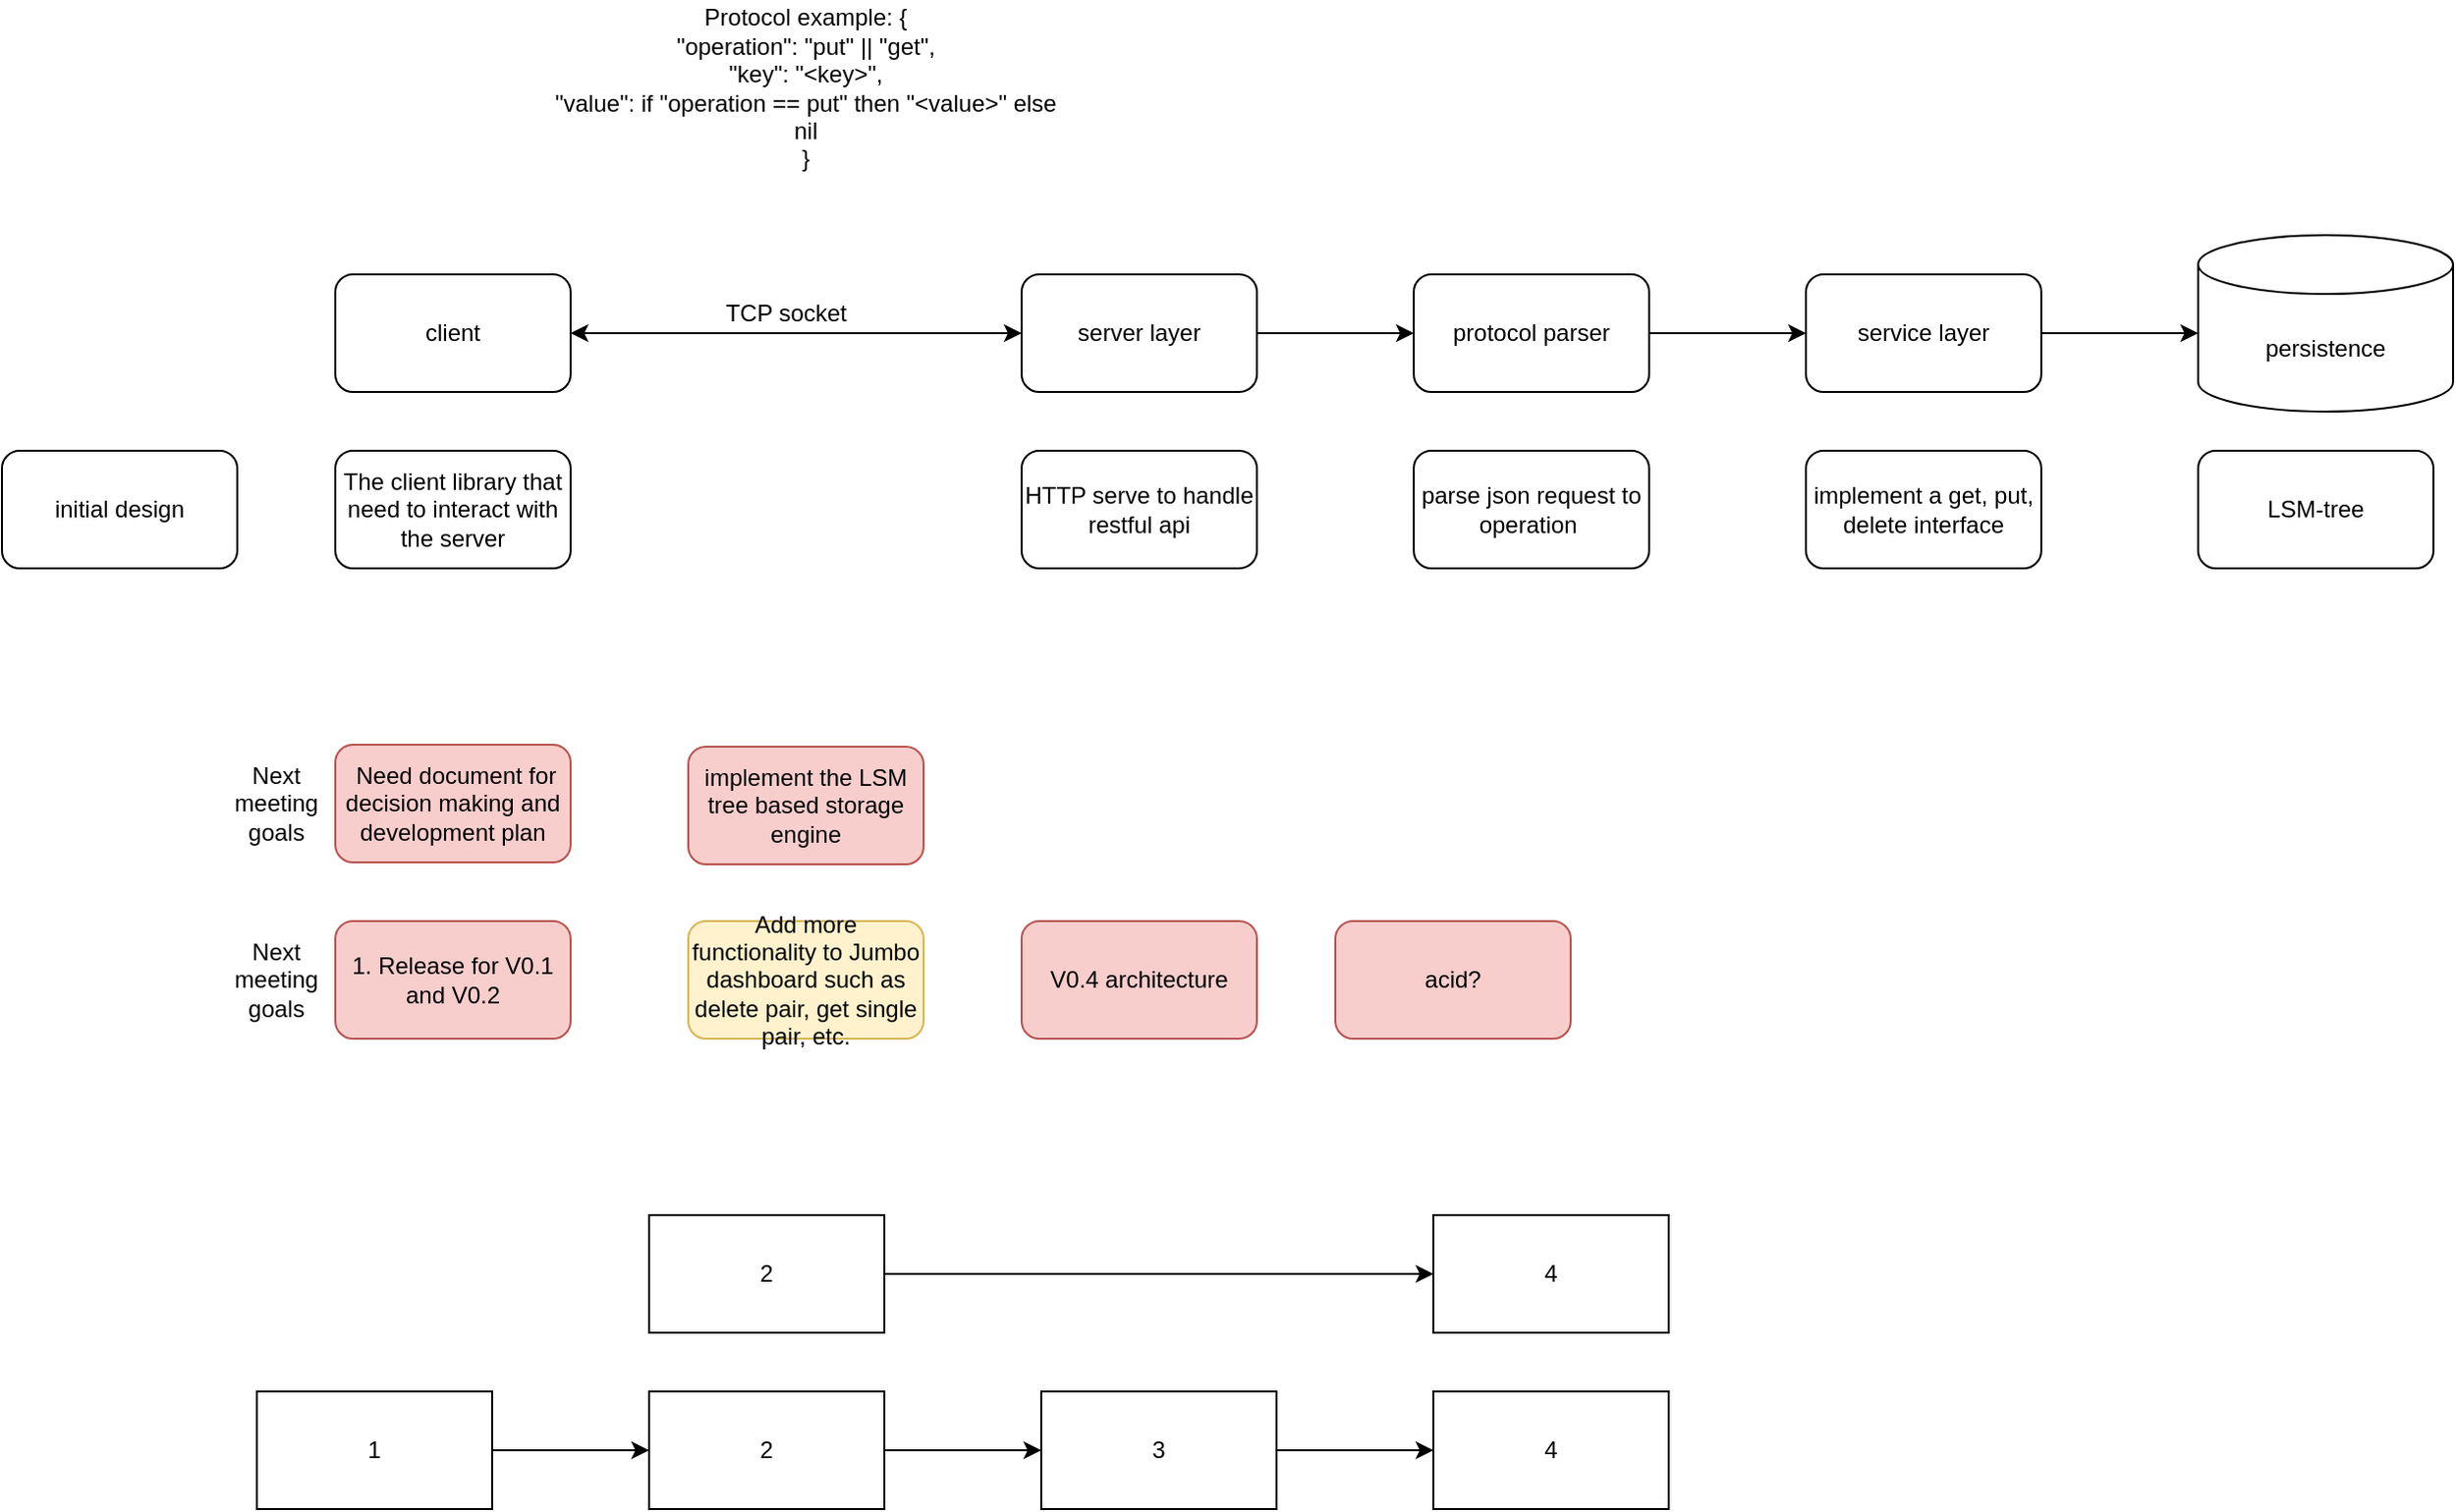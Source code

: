 <mxfile version="15.7.3" type="device"><diagram id="QRhWEvUu8ee4yYR47ZFh" name="Page-1"><mxGraphModel dx="2036" dy="684" grid="1" gridSize="10" guides="1" tooltips="1" connect="1" arrows="1" fold="1" page="1" pageScale="1" pageWidth="850" pageHeight="1100" math="0" shadow="0"><root><mxCell id="0"/><mxCell id="1" parent="0"/><mxCell id="Ltr51rKJP0J_L518qZBO-1" value="client" style="rounded=1;whiteSpace=wrap;html=1;" parent="1" vertex="1"><mxGeometry x="50" y="270" width="120" height="60" as="geometry"/></mxCell><mxCell id="Ltr51rKJP0J_L518qZBO-2" value="" style="endArrow=classic;startArrow=classic;html=1;exitX=1;exitY=0.5;exitDx=0;exitDy=0;entryX=0;entryY=0.5;entryDx=0;entryDy=0;" parent="1" source="Ltr51rKJP0J_L518qZBO-1" target="Ltr51rKJP0J_L518qZBO-3" edge="1"><mxGeometry width="50" height="50" relative="1" as="geometry"><mxPoint x="270" y="310" as="sourcePoint"/><mxPoint x="320" y="300" as="targetPoint"/></mxGeometry></mxCell><mxCell id="Ltr51rKJP0J_L518qZBO-8" value="" style="edgeStyle=orthogonalEdgeStyle;rounded=0;orthogonalLoop=1;jettySize=auto;html=1;" parent="1" source="Ltr51rKJP0J_L518qZBO-3" target="Ltr51rKJP0J_L518qZBO-7" edge="1"><mxGeometry relative="1" as="geometry"/></mxCell><mxCell id="Ltr51rKJP0J_L518qZBO-3" value="server layer" style="rounded=1;whiteSpace=wrap;html=1;" parent="1" vertex="1"><mxGeometry x="400" y="270" width="120" height="60" as="geometry"/></mxCell><mxCell id="Ltr51rKJP0J_L518qZBO-4" value="TCP socket" style="text;html=1;strokeColor=none;fillColor=none;align=center;verticalAlign=middle;whiteSpace=wrap;rounded=0;" parent="1" vertex="1"><mxGeometry x="240" y="280" width="80" height="20" as="geometry"/></mxCell><mxCell id="Ltr51rKJP0J_L518qZBO-5" value="Protocol example: {&lt;br&gt;&quot;operation&quot;: &quot;put&quot; || &quot;get&quot;,&lt;br&gt;&quot;key&quot;: &quot;&amp;lt;key&amp;gt;&quot;,&lt;br&gt;&quot;value&quot;: if &quot;operation == put&quot; then &quot;&amp;lt;value&amp;gt;&quot; else nil&lt;br&gt;}" style="text;html=1;strokeColor=none;fillColor=none;align=center;verticalAlign=middle;whiteSpace=wrap;rounded=0;" parent="1" vertex="1"><mxGeometry x="160" y="130" width="260" height="90" as="geometry"/></mxCell><mxCell id="Ltr51rKJP0J_L518qZBO-11" value="" style="edgeStyle=orthogonalEdgeStyle;rounded=0;orthogonalLoop=1;jettySize=auto;html=1;" parent="1" source="Ltr51rKJP0J_L518qZBO-7" target="Ltr51rKJP0J_L518qZBO-10" edge="1"><mxGeometry relative="1" as="geometry"/></mxCell><mxCell id="Ltr51rKJP0J_L518qZBO-7" value="protocol parser" style="rounded=1;whiteSpace=wrap;html=1;" parent="1" vertex="1"><mxGeometry x="600" y="270" width="120" height="60" as="geometry"/></mxCell><mxCell id="Ltr51rKJP0J_L518qZBO-13" value="" style="edgeStyle=orthogonalEdgeStyle;rounded=0;orthogonalLoop=1;jettySize=auto;html=1;" parent="1" source="Ltr51rKJP0J_L518qZBO-10" edge="1"><mxGeometry relative="1" as="geometry"><mxPoint x="1000" y="300" as="targetPoint"/></mxGeometry></mxCell><mxCell id="Ltr51rKJP0J_L518qZBO-10" value="service layer" style="rounded=1;whiteSpace=wrap;html=1;" parent="1" vertex="1"><mxGeometry x="800" y="270" width="120" height="60" as="geometry"/></mxCell><mxCell id="Ltr51rKJP0J_L518qZBO-14" value="The client library that need to interact with the server" style="rounded=1;whiteSpace=wrap;html=1;" parent="1" vertex="1"><mxGeometry x="50" y="360" width="120" height="60" as="geometry"/></mxCell><mxCell id="Ltr51rKJP0J_L518qZBO-15" value="HTTP serve to handle restful api" style="rounded=1;whiteSpace=wrap;html=1;" parent="1" vertex="1"><mxGeometry x="400" y="360" width="120" height="60" as="geometry"/></mxCell><mxCell id="Ltr51rKJP0J_L518qZBO-16" value="parse json request to operation&amp;nbsp;" style="rounded=1;whiteSpace=wrap;html=1;" parent="1" vertex="1"><mxGeometry x="600" y="360" width="120" height="60" as="geometry"/></mxCell><mxCell id="Ltr51rKJP0J_L518qZBO-17" value="implement a get, put, delete interface" style="rounded=1;whiteSpace=wrap;html=1;" parent="1" vertex="1"><mxGeometry x="800" y="360" width="120" height="60" as="geometry"/></mxCell><mxCell id="Ltr51rKJP0J_L518qZBO-18" value="LSM-tree" style="rounded=1;whiteSpace=wrap;html=1;" parent="1" vertex="1"><mxGeometry x="1000" y="360" width="120" height="60" as="geometry"/></mxCell><mxCell id="rKKlTRAquRepO-qq08aC-1" value="&amp;nbsp;Need document for decision making and development plan" style="rounded=1;whiteSpace=wrap;html=1;fillColor=#f8cecc;strokeColor=#b85450;" parent="1" vertex="1"><mxGeometry x="50" y="510" width="120" height="60" as="geometry"/></mxCell><mxCell id="rKKlTRAquRepO-qq08aC-2" value="V0.4 architecture" style="rounded=1;whiteSpace=wrap;html=1;fillColor=#f8cecc;strokeColor=#b85450;" parent="1" vertex="1"><mxGeometry x="400" y="600" width="120" height="60" as="geometry"/></mxCell><mxCell id="rKKlTRAquRepO-qq08aC-3" value="implement the LSM tree based storage engine" style="rounded=1;whiteSpace=wrap;html=1;fillColor=#f8cecc;strokeColor=#b85450;" parent="1" vertex="1"><mxGeometry x="230" y="511" width="120" height="60" as="geometry"/></mxCell><mxCell id="rKKlTRAquRepO-qq08aC-4" value="Add more functionality to Jumbo dashboard such as delete pair, get single pair, etc." style="rounded=1;whiteSpace=wrap;html=1;fillColor=#fff2cc;strokeColor=#d6b656;" parent="1" vertex="1"><mxGeometry x="230" y="600" width="120" height="60" as="geometry"/></mxCell><mxCell id="rKKlTRAquRepO-qq08aC-5" value="Next meeting goals" style="text;html=1;strokeColor=none;fillColor=none;align=center;verticalAlign=middle;whiteSpace=wrap;rounded=0;" parent="1" vertex="1"><mxGeometry y="530" width="40" height="20" as="geometry"/></mxCell><mxCell id="tC20WEipX_K0i1m9xApz-1" value="initial design" style="rounded=1;whiteSpace=wrap;html=1;" parent="1" vertex="1"><mxGeometry x="-120" y="360" width="120" height="60" as="geometry"/></mxCell><mxCell id="tC20WEipX_K0i1m9xApz-5" value="persistence" style="shape=cylinder3;whiteSpace=wrap;html=1;boundedLbl=1;backgroundOutline=1;size=15;" parent="1" vertex="1"><mxGeometry x="1000" y="250" width="130" height="90" as="geometry"/></mxCell><mxCell id="ouPr9xDxLoDdKEGzWoWt-1" value="Next meeting goals" style="text;html=1;strokeColor=none;fillColor=none;align=center;verticalAlign=middle;whiteSpace=wrap;rounded=0;" vertex="1" parent="1"><mxGeometry y="620" width="40" height="20" as="geometry"/></mxCell><mxCell id="ouPr9xDxLoDdKEGzWoWt-2" value="1. Release for V0.1 and V0.2" style="rounded=1;whiteSpace=wrap;html=1;fillColor=#f8cecc;strokeColor=#b85450;" vertex="1" parent="1"><mxGeometry x="50" y="600" width="120" height="60" as="geometry"/></mxCell><mxCell id="ouPr9xDxLoDdKEGzWoWt-3" value="acid?" style="rounded=1;whiteSpace=wrap;html=1;fillColor=#f8cecc;strokeColor=#b85450;" vertex="1" parent="1"><mxGeometry x="560" y="600" width="120" height="60" as="geometry"/></mxCell><mxCell id="ouPr9xDxLoDdKEGzWoWt-6" value="" style="edgeStyle=orthogonalEdgeStyle;rounded=0;orthogonalLoop=1;jettySize=auto;html=1;" edge="1" parent="1" source="ouPr9xDxLoDdKEGzWoWt-4" target="ouPr9xDxLoDdKEGzWoWt-5"><mxGeometry relative="1" as="geometry"/></mxCell><mxCell id="ouPr9xDxLoDdKEGzWoWt-4" value="1" style="rounded=0;whiteSpace=wrap;html=1;" vertex="1" parent="1"><mxGeometry x="10" y="840" width="120" height="60" as="geometry"/></mxCell><mxCell id="ouPr9xDxLoDdKEGzWoWt-8" value="" style="edgeStyle=orthogonalEdgeStyle;rounded=0;orthogonalLoop=1;jettySize=auto;html=1;" edge="1" parent="1" source="ouPr9xDxLoDdKEGzWoWt-5" target="ouPr9xDxLoDdKEGzWoWt-7"><mxGeometry relative="1" as="geometry"/></mxCell><mxCell id="ouPr9xDxLoDdKEGzWoWt-5" value="2" style="rounded=0;whiteSpace=wrap;html=1;" vertex="1" parent="1"><mxGeometry x="210" y="840" width="120" height="60" as="geometry"/></mxCell><mxCell id="ouPr9xDxLoDdKEGzWoWt-10" value="" style="edgeStyle=orthogonalEdgeStyle;rounded=0;orthogonalLoop=1;jettySize=auto;html=1;" edge="1" parent="1" source="ouPr9xDxLoDdKEGzWoWt-7" target="ouPr9xDxLoDdKEGzWoWt-9"><mxGeometry relative="1" as="geometry"/></mxCell><mxCell id="ouPr9xDxLoDdKEGzWoWt-7" value="3" style="whiteSpace=wrap;html=1;rounded=0;" vertex="1" parent="1"><mxGeometry x="410" y="840" width="120" height="60" as="geometry"/></mxCell><mxCell id="ouPr9xDxLoDdKEGzWoWt-9" value="4" style="whiteSpace=wrap;html=1;rounded=0;" vertex="1" parent="1"><mxGeometry x="610" y="840" width="120" height="60" as="geometry"/></mxCell><mxCell id="ouPr9xDxLoDdKEGzWoWt-13" value="" style="edgeStyle=orthogonalEdgeStyle;rounded=0;orthogonalLoop=1;jettySize=auto;html=1;" edge="1" parent="1" source="ouPr9xDxLoDdKEGzWoWt-11" target="ouPr9xDxLoDdKEGzWoWt-12"><mxGeometry relative="1" as="geometry"/></mxCell><mxCell id="ouPr9xDxLoDdKEGzWoWt-11" value="2" style="rounded=0;whiteSpace=wrap;html=1;" vertex="1" parent="1"><mxGeometry x="210" y="750" width="120" height="60" as="geometry"/></mxCell><mxCell id="ouPr9xDxLoDdKEGzWoWt-12" value="4" style="rounded=0;whiteSpace=wrap;html=1;" vertex="1" parent="1"><mxGeometry x="610" y="750" width="120" height="60" as="geometry"/></mxCell></root></mxGraphModel></diagram></mxfile>